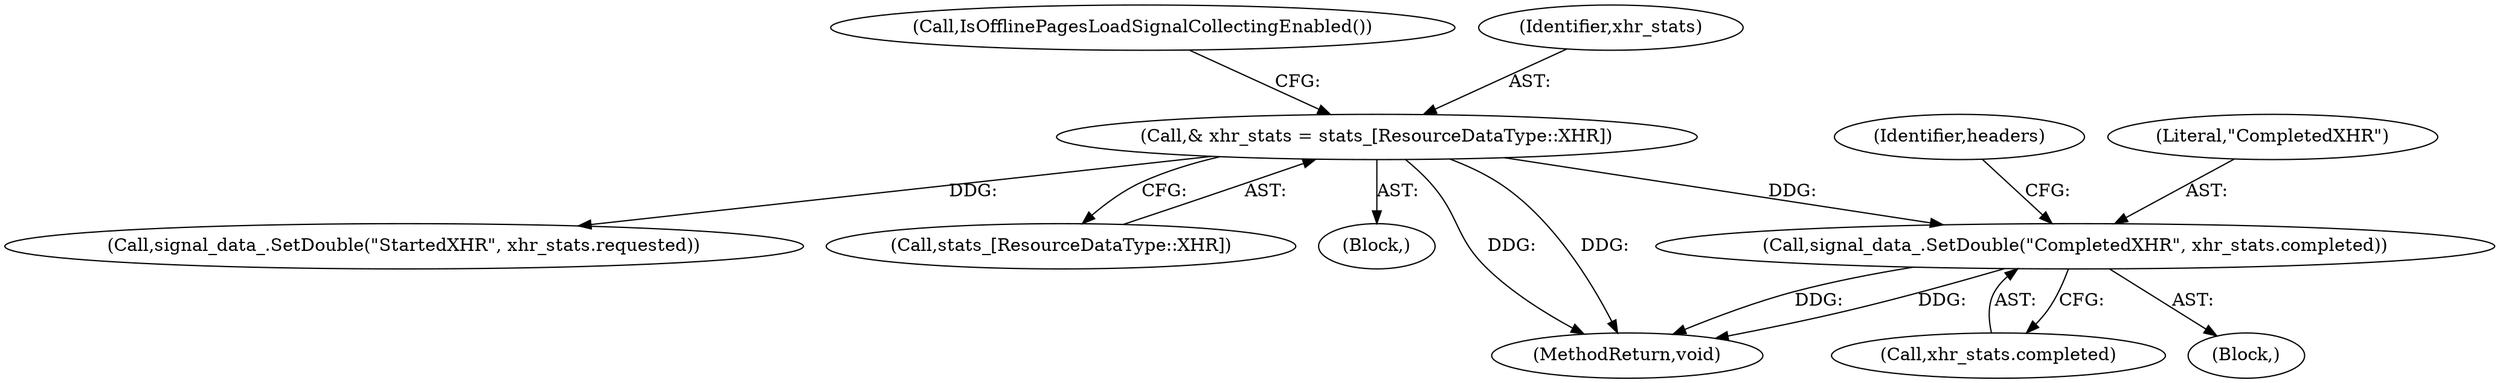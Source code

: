 digraph "0_Chrome_35eb28748d45b87695a69eceffaff73a0be476af_1@API" {
"1000217" [label="(Call,signal_data_.SetDouble(\"CompletedXHR\", xhr_stats.completed))"];
"1000184" [label="(Call,& xhr_stats = stats_[ResourceDataType::XHR])"];
"1000224" [label="(Identifier,headers)"];
"1000190" [label="(Call,IsOfflinePagesLoadSignalCollectingEnabled())"];
"1000322" [label="(MethodReturn,void)"];
"1000218" [label="(Literal,\"CompletedXHR\")"];
"1000212" [label="(Call,signal_data_.SetDouble(\"StartedXHR\", xhr_stats.requested))"];
"1000185" [label="(Identifier,xhr_stats)"];
"1000191" [label="(Block,)"];
"1000186" [label="(Call,stats_[ResourceDataType::XHR])"];
"1000219" [label="(Call,xhr_stats.completed)"];
"1000184" [label="(Call,& xhr_stats = stats_[ResourceDataType::XHR])"];
"1000101" [label="(Block,)"];
"1000217" [label="(Call,signal_data_.SetDouble(\"CompletedXHR\", xhr_stats.completed))"];
"1000217" -> "1000191"  [label="AST: "];
"1000217" -> "1000219"  [label="CFG: "];
"1000218" -> "1000217"  [label="AST: "];
"1000219" -> "1000217"  [label="AST: "];
"1000224" -> "1000217"  [label="CFG: "];
"1000217" -> "1000322"  [label="DDG: "];
"1000217" -> "1000322"  [label="DDG: "];
"1000184" -> "1000217"  [label="DDG: "];
"1000184" -> "1000101"  [label="AST: "];
"1000184" -> "1000186"  [label="CFG: "];
"1000185" -> "1000184"  [label="AST: "];
"1000186" -> "1000184"  [label="AST: "];
"1000190" -> "1000184"  [label="CFG: "];
"1000184" -> "1000322"  [label="DDG: "];
"1000184" -> "1000322"  [label="DDG: "];
"1000184" -> "1000212"  [label="DDG: "];
}
